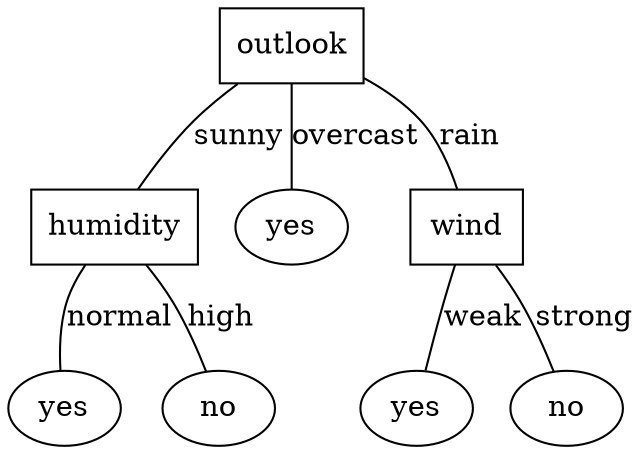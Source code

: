 graph kjkj {
	node [shape=box]
	460837 [label=outlook]
	node [shape=box]
	839245 [label=humidity]
	node [shape=ellipse]
	18736 [label=yes]
	839245 -- 18736 [label=normal]
	node [shape=ellipse]
	550035 [label=no]
	839245 -- 550035 [label=high]
	460837 -- 839245 [label=sunny]
	node [shape=ellipse]
	199398 [label=yes]
	460837 -- 199398 [label=overcast]
	node [shape=box]
	346520 [label=wind]
	node [shape=ellipse]
	100065 [label=yes]
	346520 -- 100065 [label=weak]
	node [shape=ellipse]
	645562 [label=no]
	346520 -- 645562 [label=strong]
	460837 -- 346520 [label=rain]
}
